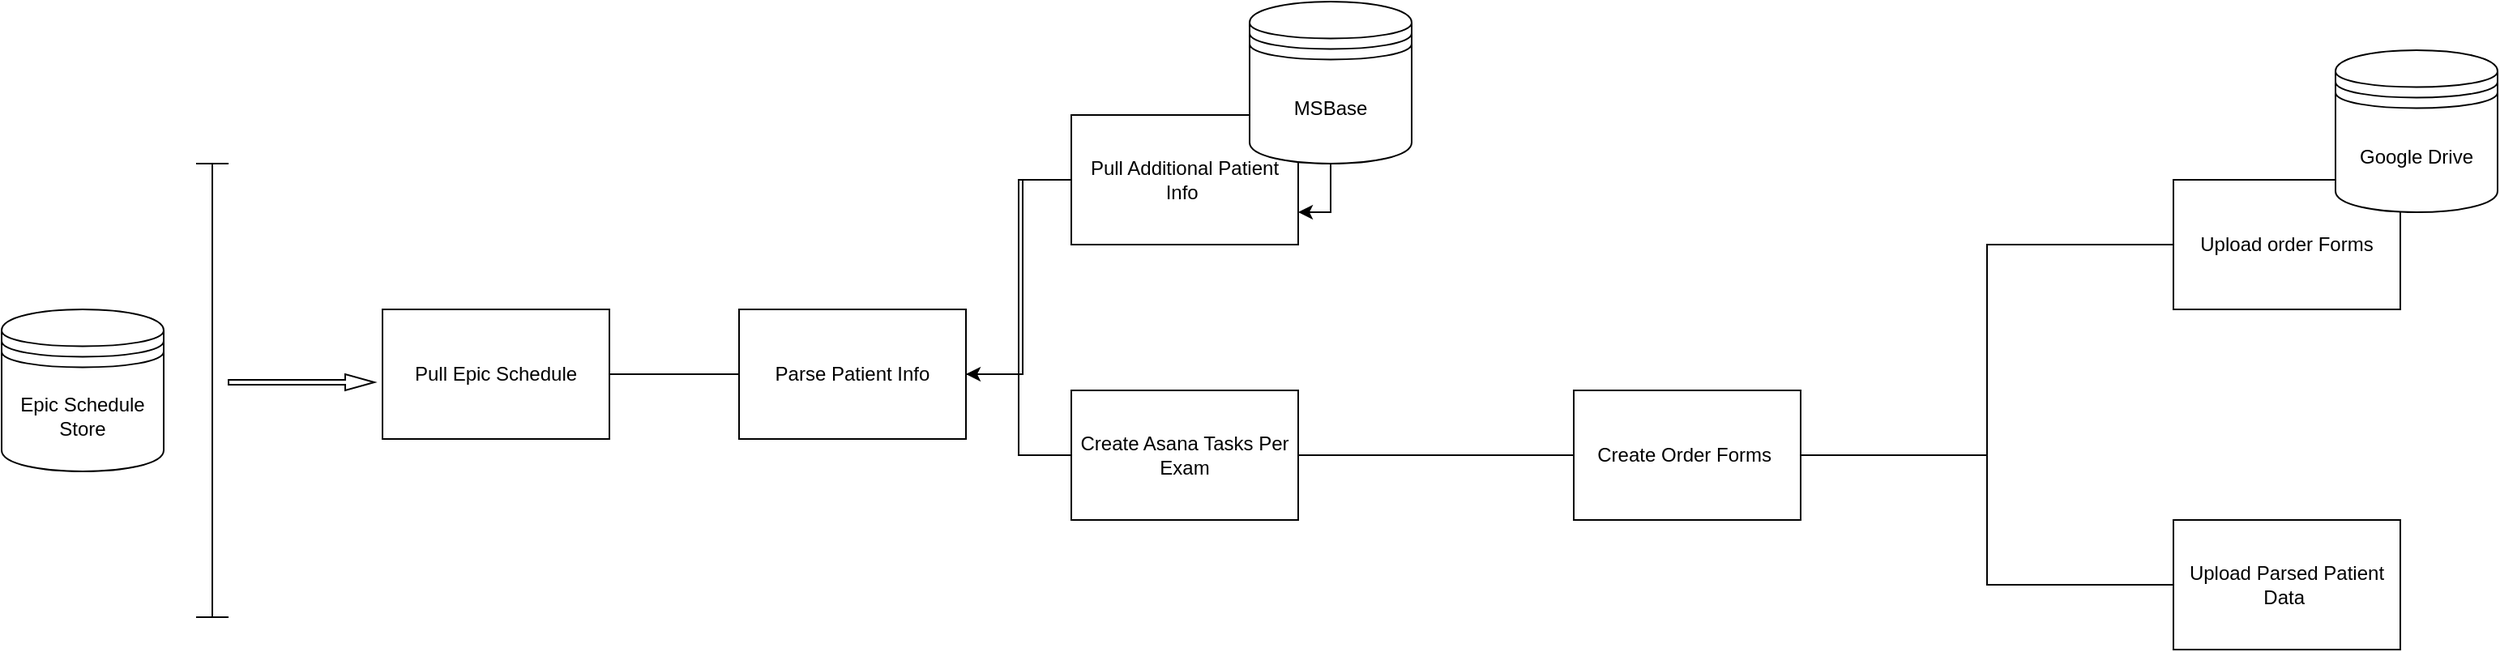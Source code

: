 <mxfile version="23.0.0" type="github">
  <diagram name="Page-1" id="dRzKX7uDN2op6ZFsMsTr">
    <mxGraphModel dx="1685" dy="1347" grid="1" gridSize="10" guides="1" tooltips="1" connect="1" arrows="1" fold="1" page="1" pageScale="10" pageWidth="850" pageHeight="1100" math="0" shadow="0">
      <root>
        <mxCell id="0" />
        <mxCell id="1" parent="0" />
        <mxCell id="LHyEVdSiv4Fwj-c59Aah-2" value="Epic Schedule Store" style="shape=datastore;whiteSpace=wrap;html=1;" vertex="1" parent="1">
          <mxGeometry x="50" y="220" width="100" height="100" as="geometry" />
        </mxCell>
        <mxCell id="LHyEVdSiv4Fwj-c59Aah-3" value="" style="shape=crossbar;whiteSpace=wrap;html=1;rounded=1;direction=south;" vertex="1" parent="1">
          <mxGeometry x="170" y="130" width="20" height="280" as="geometry" />
        </mxCell>
        <mxCell id="LHyEVdSiv4Fwj-c59Aah-15" value="" style="edgeStyle=elbowEdgeStyle;rounded=0;orthogonalLoop=1;jettySize=auto;html=1;elbow=horizontal;startArrow=none;endArrow=none;" edge="1" parent="1" source="LHyEVdSiv4Fwj-c59Aah-7" target="LHyEVdSiv4Fwj-c59Aah-14">
          <mxGeometry relative="1" as="geometry" />
        </mxCell>
        <UserObject label="Pull Epic Schedule" treeRoot="1" id="LHyEVdSiv4Fwj-c59Aah-7">
          <mxCell style="whiteSpace=wrap;html=1;align=center;treeFolding=1;treeMoving=1;newEdgeStyle={&quot;edgeStyle&quot;:&quot;elbowEdgeStyle&quot;,&quot;startArrow&quot;:&quot;none&quot;,&quot;endArrow&quot;:&quot;none&quot;};" vertex="1" collapsed="1" parent="1">
            <mxGeometry x="285" y="220" width="140" height="80" as="geometry" />
          </mxCell>
        </UserObject>
        <mxCell id="LHyEVdSiv4Fwj-c59Aah-12" value="" style="shape=singleArrow;direction=west;whiteSpace=wrap;html=1;rotation=-180;" vertex="1" parent="1">
          <mxGeometry x="190" y="260" width="90" height="10" as="geometry" />
        </mxCell>
        <mxCell id="LHyEVdSiv4Fwj-c59Aah-18" value="" style="edgeStyle=elbowEdgeStyle;rounded=0;orthogonalLoop=1;jettySize=auto;html=1;elbow=horizontal;startArrow=none;endArrow=none;" edge="1" parent="1" source="LHyEVdSiv4Fwj-c59Aah-14" target="LHyEVdSiv4Fwj-c59Aah-17">
          <mxGeometry relative="1" as="geometry" />
        </mxCell>
        <mxCell id="LHyEVdSiv4Fwj-c59Aah-34" style="edgeStyle=elbowEdgeStyle;rounded=0;orthogonalLoop=1;jettySize=auto;html=1;startArrow=none;endArrow=none;entryX=0;entryY=0.5;entryDx=0;entryDy=0;" edge="1" parent="1" source="LHyEVdSiv4Fwj-c59Aah-14" target="LHyEVdSiv4Fwj-c59Aah-21">
          <mxGeometry relative="1" as="geometry" />
        </mxCell>
        <UserObject label="Parse Patient Info" treeRoot="1" id="LHyEVdSiv4Fwj-c59Aah-14">
          <mxCell style="whiteSpace=wrap;html=1;align=center;treeFolding=1;treeMoving=1;newEdgeStyle={&quot;edgeStyle&quot;:&quot;elbowEdgeStyle&quot;,&quot;startArrow&quot;:&quot;none&quot;,&quot;endArrow&quot;:&quot;none&quot;};" vertex="1" collapsed="1" parent="1">
            <mxGeometry x="505" y="220" width="140" height="80" as="geometry" />
          </mxCell>
        </UserObject>
        <mxCell id="LHyEVdSiv4Fwj-c59Aah-39" style="edgeStyle=elbowEdgeStyle;rounded=0;orthogonalLoop=1;jettySize=auto;html=1;startArrow=none;endArrow=none;" edge="1" parent="1" source="LHyEVdSiv4Fwj-c59Aah-17">
          <mxGeometry relative="1" as="geometry">
            <mxPoint x="650" y="260" as="targetPoint" />
          </mxGeometry>
        </mxCell>
        <UserObject label="Pull Additional Patient Info&amp;nbsp;" treeRoot="1" id="LHyEVdSiv4Fwj-c59Aah-17">
          <mxCell style="whiteSpace=wrap;html=1;align=center;treeFolding=1;treeMoving=1;newEdgeStyle={&quot;edgeStyle&quot;:&quot;elbowEdgeStyle&quot;,&quot;startArrow&quot;:&quot;none&quot;,&quot;endArrow&quot;:&quot;none&quot;};" vertex="1" collapsed="1" parent="1">
            <mxGeometry x="710" y="100" width="140" height="80" as="geometry" />
          </mxCell>
        </UserObject>
        <mxCell id="LHyEVdSiv4Fwj-c59Aah-24" value="" style="edgeStyle=elbowEdgeStyle;rounded=0;orthogonalLoop=1;jettySize=auto;html=1;elbow=horizontal;startArrow=none;endArrow=none;" edge="1" parent="1" source="LHyEVdSiv4Fwj-c59Aah-21" target="LHyEVdSiv4Fwj-c59Aah-23">
          <mxGeometry relative="1" as="geometry" />
        </mxCell>
        <UserObject label="Create Asana Tasks Per Exam" treeRoot="1" id="LHyEVdSiv4Fwj-c59Aah-21">
          <mxCell style="whiteSpace=wrap;html=1;align=center;treeFolding=1;treeMoving=1;newEdgeStyle={&quot;edgeStyle&quot;:&quot;elbowEdgeStyle&quot;,&quot;startArrow&quot;:&quot;none&quot;,&quot;endArrow&quot;:&quot;none&quot;};" vertex="1" collapsed="1" parent="1">
            <mxGeometry x="710" y="270" width="140" height="80" as="geometry" />
          </mxCell>
        </UserObject>
        <mxCell id="LHyEVdSiv4Fwj-c59Aah-26" value="" style="edgeStyle=elbowEdgeStyle;rounded=0;orthogonalLoop=1;jettySize=auto;html=1;elbow=horizontal;startArrow=none;endArrow=none;" edge="1" parent="1" source="LHyEVdSiv4Fwj-c59Aah-23" target="LHyEVdSiv4Fwj-c59Aah-25">
          <mxGeometry relative="1" as="geometry" />
        </mxCell>
        <mxCell id="LHyEVdSiv4Fwj-c59Aah-28" value="" style="edgeStyle=elbowEdgeStyle;rounded=0;orthogonalLoop=1;jettySize=auto;html=1;elbow=horizontal;startArrow=none;endArrow=none;" edge="1" parent="1" source="LHyEVdSiv4Fwj-c59Aah-23" target="LHyEVdSiv4Fwj-c59Aah-27">
          <mxGeometry relative="1" as="geometry" />
        </mxCell>
        <UserObject label="Create Order Forms&amp;nbsp;" treeRoot="1" id="LHyEVdSiv4Fwj-c59Aah-23">
          <mxCell style="whiteSpace=wrap;html=1;align=center;treeFolding=1;treeMoving=1;newEdgeStyle={&quot;edgeStyle&quot;:&quot;elbowEdgeStyle&quot;,&quot;startArrow&quot;:&quot;none&quot;,&quot;endArrow&quot;:&quot;none&quot;};" vertex="1" collapsed="1" parent="1">
            <mxGeometry x="1020" y="270" width="140" height="80" as="geometry" />
          </mxCell>
        </UserObject>
        <UserObject label="Upload order Forms" treeRoot="1" id="LHyEVdSiv4Fwj-c59Aah-25">
          <mxCell style="whiteSpace=wrap;html=1;align=center;treeFolding=1;treeMoving=1;newEdgeStyle={&quot;edgeStyle&quot;:&quot;elbowEdgeStyle&quot;,&quot;startArrow&quot;:&quot;none&quot;,&quot;endArrow&quot;:&quot;none&quot;};" vertex="1" collapsed="1" parent="1">
            <mxGeometry x="1390" y="140" width="140" height="80" as="geometry" />
          </mxCell>
        </UserObject>
        <UserObject label="Upload Parsed Patient Data&amp;nbsp;" treeRoot="1" id="LHyEVdSiv4Fwj-c59Aah-27">
          <mxCell style="whiteSpace=wrap;html=1;align=center;treeFolding=1;treeMoving=1;newEdgeStyle={&quot;edgeStyle&quot;:&quot;elbowEdgeStyle&quot;,&quot;startArrow&quot;:&quot;none&quot;,&quot;endArrow&quot;:&quot;none&quot;};" vertex="1" collapsed="1" parent="1">
            <mxGeometry x="1390" y="350" width="140" height="80" as="geometry" />
          </mxCell>
        </UserObject>
        <mxCell id="LHyEVdSiv4Fwj-c59Aah-43" style="edgeStyle=orthogonalEdgeStyle;rounded=0;orthogonalLoop=1;jettySize=auto;html=1;entryX=1;entryY=0.75;entryDx=0;entryDy=0;" edge="1" parent="1" source="LHyEVdSiv4Fwj-c59Aah-31" target="LHyEVdSiv4Fwj-c59Aah-17">
          <mxGeometry relative="1" as="geometry" />
        </mxCell>
        <mxCell id="LHyEVdSiv4Fwj-c59Aah-31" value="MSBase" style="shape=datastore;whiteSpace=wrap;html=1;" vertex="1" parent="1">
          <mxGeometry x="820" y="30" width="100" height="100" as="geometry" />
        </mxCell>
        <mxCell id="LHyEVdSiv4Fwj-c59Aah-42" style="edgeStyle=orthogonalEdgeStyle;rounded=0;orthogonalLoop=1;jettySize=auto;html=1;exitX=0;exitY=0.5;exitDx=0;exitDy=0;entryX=1;entryY=0.5;entryDx=0;entryDy=0;" edge="1" parent="1" source="LHyEVdSiv4Fwj-c59Aah-17" target="LHyEVdSiv4Fwj-c59Aah-14">
          <mxGeometry relative="1" as="geometry">
            <mxPoint x="660" y="260" as="targetPoint" />
            <mxPoint x="900" y="210" as="sourcePoint" />
          </mxGeometry>
        </mxCell>
        <mxCell id="LHyEVdSiv4Fwj-c59Aah-44" value="Google Drive" style="shape=datastore;whiteSpace=wrap;html=1;" vertex="1" parent="1">
          <mxGeometry x="1490" y="60" width="100" height="100" as="geometry" />
        </mxCell>
      </root>
    </mxGraphModel>
  </diagram>
</mxfile>
